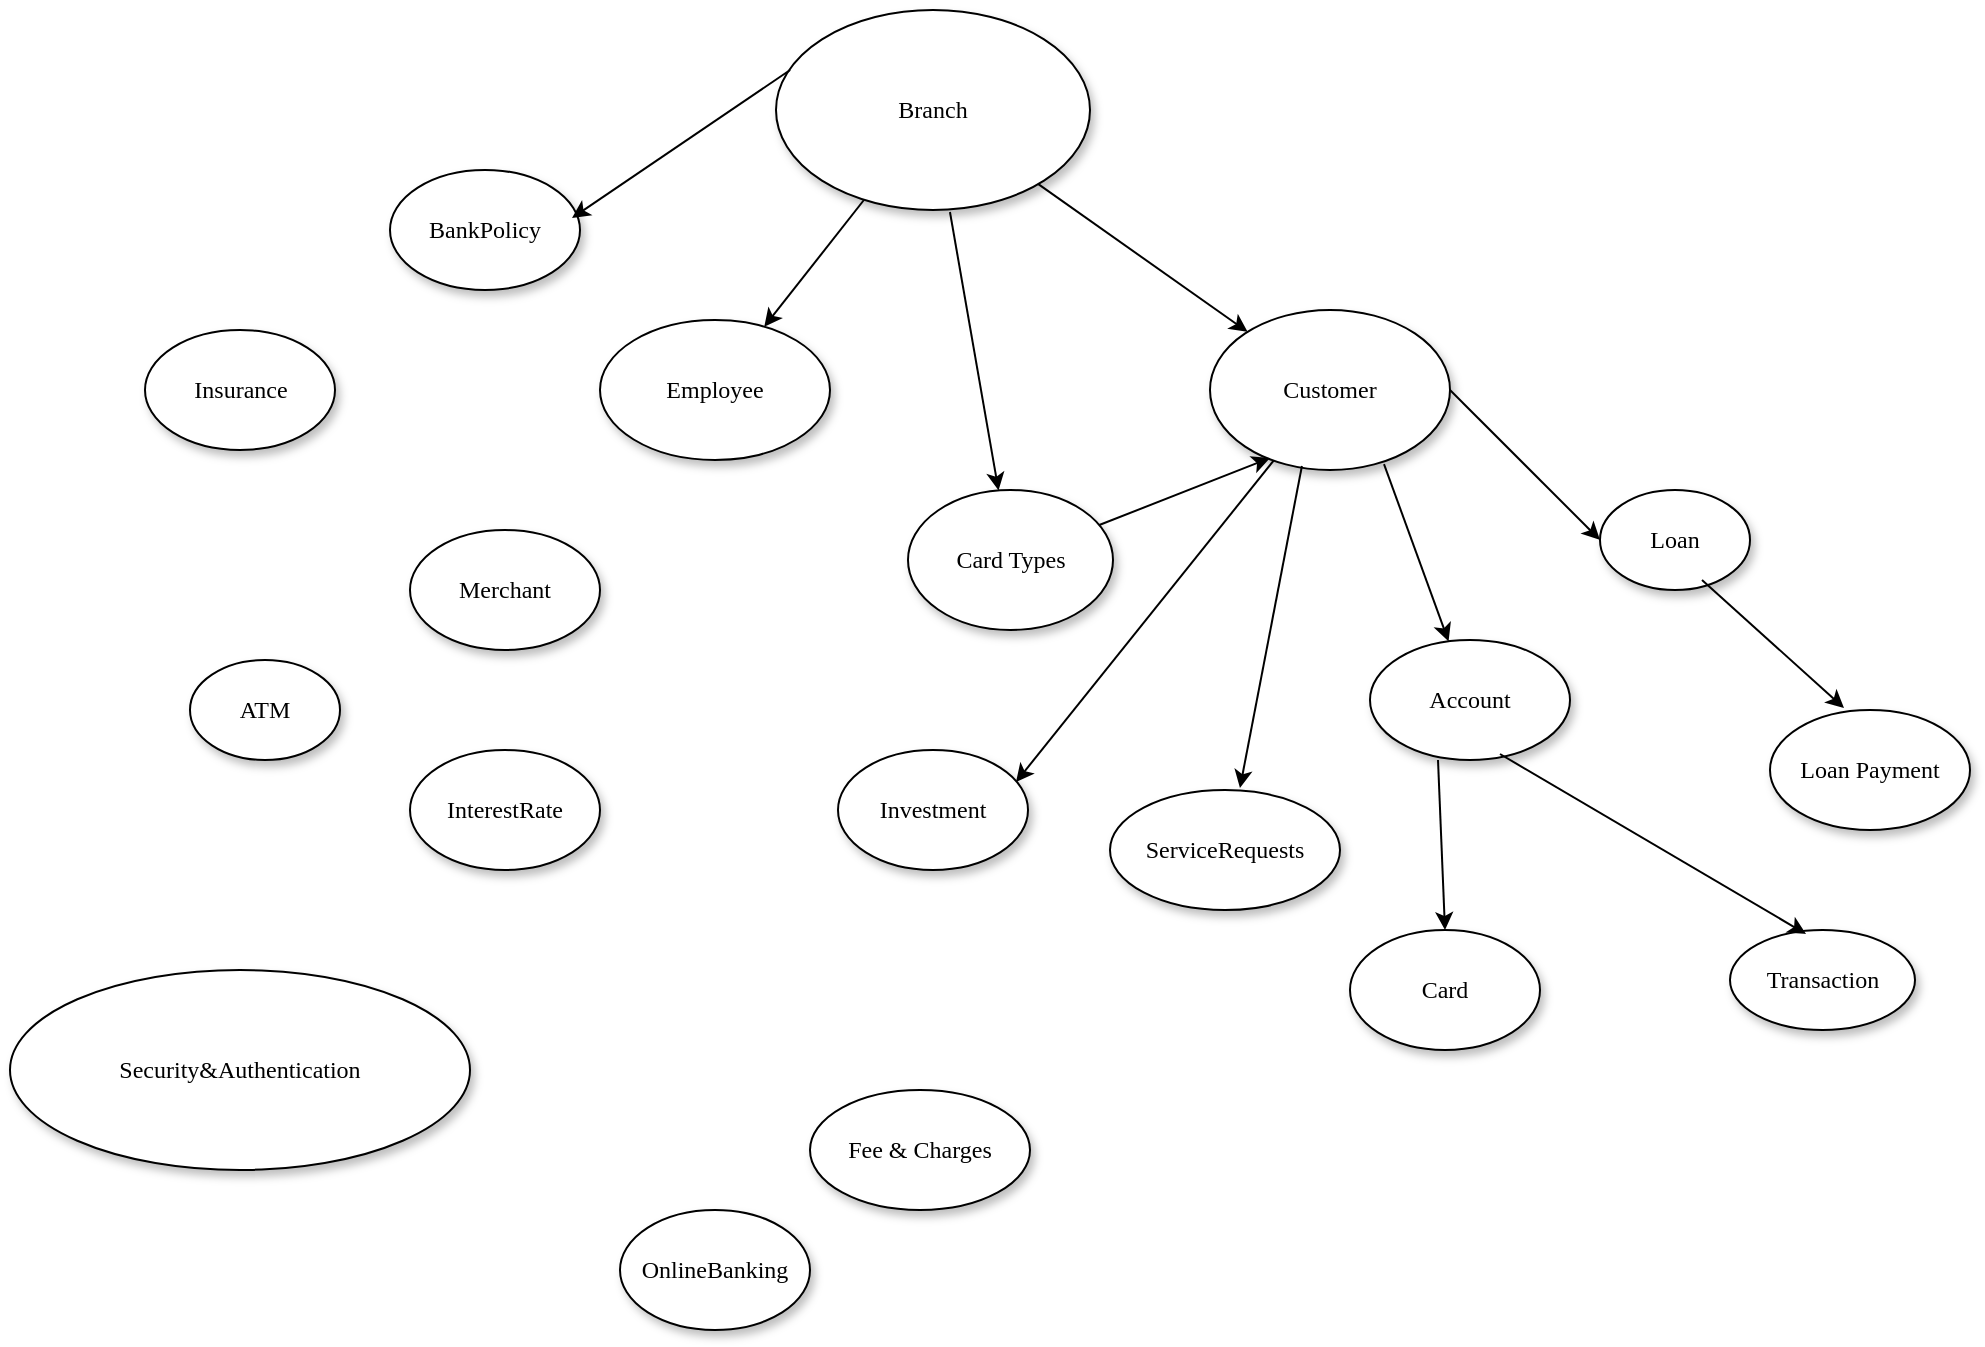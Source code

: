 <mxfile version="26.0.16">
  <diagram name="Page-1" id="42789a77-a242-8287-6e28-9cd8cfd52e62">
    <mxGraphModel dx="1674" dy="1630" grid="1" gridSize="10" guides="1" tooltips="1" connect="1" arrows="1" fold="1" page="1" pageScale="1" pageWidth="1100" pageHeight="850" background="none" math="0" shadow="0">
      <root>
        <mxCell id="0" />
        <mxCell id="1" parent="0" />
        <mxCell id="1ea317790d2ca983-1" value="Customer" style="ellipse;whiteSpace=wrap;html=1;rounded=0;shadow=1;comic=0;labelBackgroundColor=none;strokeWidth=1;fontFamily=Verdana;fontSize=12;align=center;" parent="1" vertex="1">
          <mxGeometry x="650" width="120" height="80" as="geometry" />
        </mxCell>
        <mxCell id="1ea317790d2ca983-2" value="&lt;span&gt;Transaction&lt;/span&gt;" style="ellipse;whiteSpace=wrap;html=1;rounded=0;shadow=1;comic=0;labelBackgroundColor=none;strokeWidth=1;fontFamily=Verdana;fontSize=12;align=center;" parent="1" vertex="1">
          <mxGeometry x="910" y="310" width="92.5" height="50" as="geometry" />
        </mxCell>
        <mxCell id="1ea317790d2ca983-3" value="Loan" style="ellipse;whiteSpace=wrap;html=1;rounded=0;shadow=1;comic=0;labelBackgroundColor=none;strokeWidth=1;fontFamily=Verdana;fontSize=12;align=center;" parent="1" vertex="1">
          <mxGeometry x="845" y="90" width="75" height="50" as="geometry" />
        </mxCell>
        <mxCell id="1ea317790d2ca983-4" value="Loan Payment" style="ellipse;whiteSpace=wrap;html=1;rounded=0;shadow=1;comic=0;labelBackgroundColor=none;strokeWidth=1;fontFamily=Verdana;fontSize=12;align=center;" parent="1" vertex="1">
          <mxGeometry x="930" y="200" width="100" height="60" as="geometry" />
        </mxCell>
        <mxCell id="1ea317790d2ca983-5" value="ATM" style="ellipse;whiteSpace=wrap;html=1;rounded=0;shadow=1;comic=0;labelBackgroundColor=none;strokeWidth=1;fontFamily=Verdana;fontSize=12;align=center;" parent="1" vertex="1">
          <mxGeometry x="140" y="175" width="75" height="50" as="geometry" />
        </mxCell>
        <mxCell id="1ea317790d2ca983-6" value="Employee" style="ellipse;whiteSpace=wrap;html=1;rounded=0;shadow=1;comic=0;labelBackgroundColor=none;strokeWidth=1;fontFamily=Verdana;fontSize=12;align=center;" parent="1" vertex="1">
          <mxGeometry x="345" y="5" width="115" height="70" as="geometry" />
        </mxCell>
        <mxCell id="1ea317790d2ca983-7" value="Branch" style="ellipse;whiteSpace=wrap;html=1;rounded=0;shadow=1;comic=0;labelBackgroundColor=none;strokeWidth=1;fontFamily=Verdana;fontSize=12;align=center;" parent="1" vertex="1">
          <mxGeometry x="433" y="-150" width="157" height="100" as="geometry" />
        </mxCell>
        <mxCell id="1ea317790d2ca983-8" value="Card Types" style="ellipse;whiteSpace=wrap;html=1;rounded=0;shadow=1;comic=0;labelBackgroundColor=none;strokeWidth=1;fontFamily=Verdana;fontSize=12;align=center;" parent="1" vertex="1">
          <mxGeometry x="499" y="90" width="102.5" height="70" as="geometry" />
        </mxCell>
        <mxCell id="1ea317790d2ca983-9" value="Account" style="ellipse;whiteSpace=wrap;html=1;rounded=0;shadow=1;comic=0;labelBackgroundColor=none;strokeWidth=1;fontFamily=Verdana;fontSize=12;align=center;" parent="1" vertex="1">
          <mxGeometry x="730" y="165" width="100" height="60" as="geometry" />
        </mxCell>
        <mxCell id="1ea317790d2ca983-10" value="ServiceRequests" style="ellipse;whiteSpace=wrap;html=1;rounded=0;shadow=1;comic=0;labelBackgroundColor=none;strokeWidth=1;fontFamily=Verdana;fontSize=12;align=center;" parent="1" vertex="1">
          <mxGeometry x="600" y="240" width="115" height="60" as="geometry" />
        </mxCell>
        <mxCell id="1ea317790d2ca983-11" value="OnlineBanking" style="ellipse;whiteSpace=wrap;html=1;rounded=0;shadow=1;comic=0;labelBackgroundColor=none;strokeWidth=1;fontFamily=Verdana;fontSize=12;align=center;" parent="1" vertex="1">
          <mxGeometry x="355" y="450" width="95" height="60" as="geometry" />
        </mxCell>
        <mxCell id="L-mZv3lj2pJlcHnpwfpV-1" value="Card" style="ellipse;whiteSpace=wrap;html=1;rounded=0;shadow=1;comic=0;labelBackgroundColor=none;strokeWidth=1;fontFamily=Verdana;fontSize=12;align=center;" vertex="1" parent="1">
          <mxGeometry x="720" y="310" width="95" height="60" as="geometry" />
        </mxCell>
        <mxCell id="L-mZv3lj2pJlcHnpwfpV-2" value="InterestRate" style="ellipse;whiteSpace=wrap;html=1;rounded=0;shadow=1;comic=0;labelBackgroundColor=none;strokeWidth=1;fontFamily=Verdana;fontSize=12;align=center;" vertex="1" parent="1">
          <mxGeometry x="250" y="220" width="95" height="60" as="geometry" />
        </mxCell>
        <mxCell id="L-mZv3lj2pJlcHnpwfpV-3" value="BankPolicy" style="ellipse;whiteSpace=wrap;html=1;rounded=0;shadow=1;comic=0;labelBackgroundColor=none;strokeWidth=1;fontFamily=Verdana;fontSize=12;align=center;" vertex="1" parent="1">
          <mxGeometry x="240" y="-70" width="95" height="60" as="geometry" />
        </mxCell>
        <mxCell id="L-mZv3lj2pJlcHnpwfpV-4" value="Security&amp;amp;Authentication" style="ellipse;whiteSpace=wrap;html=1;rounded=0;shadow=1;comic=0;labelBackgroundColor=none;strokeWidth=1;fontFamily=Verdana;fontSize=12;align=center;" vertex="1" parent="1">
          <mxGeometry x="50" y="330" width="230" height="100" as="geometry" />
        </mxCell>
        <mxCell id="L-mZv3lj2pJlcHnpwfpV-5" value="Insurance" style="ellipse;whiteSpace=wrap;html=1;rounded=0;shadow=1;comic=0;labelBackgroundColor=none;strokeWidth=1;fontFamily=Verdana;fontSize=12;align=center;" vertex="1" parent="1">
          <mxGeometry x="117.5" y="10" width="95" height="60" as="geometry" />
        </mxCell>
        <mxCell id="L-mZv3lj2pJlcHnpwfpV-6" value="Investment" style="ellipse;whiteSpace=wrap;html=1;rounded=0;shadow=1;comic=0;labelBackgroundColor=none;strokeWidth=1;fontFamily=Verdana;fontSize=12;align=center;" vertex="1" parent="1">
          <mxGeometry x="464" y="220" width="95" height="60" as="geometry" />
        </mxCell>
        <mxCell id="L-mZv3lj2pJlcHnpwfpV-7" value="Merchant" style="ellipse;whiteSpace=wrap;html=1;rounded=0;shadow=1;comic=0;labelBackgroundColor=none;strokeWidth=1;fontFamily=Verdana;fontSize=12;align=center;" vertex="1" parent="1">
          <mxGeometry x="250" y="110" width="95" height="60" as="geometry" />
        </mxCell>
        <mxCell id="L-mZv3lj2pJlcHnpwfpV-8" value="Fee &amp;amp; Charges" style="ellipse;whiteSpace=wrap;html=1;rounded=0;shadow=1;comic=0;labelBackgroundColor=none;strokeWidth=1;fontFamily=Verdana;fontSize=12;align=center;" vertex="1" parent="1">
          <mxGeometry x="450" y="390" width="110" height="60" as="geometry" />
        </mxCell>
        <mxCell id="L-mZv3lj2pJlcHnpwfpV-9" value="" style="endArrow=classic;html=1;rounded=0;" edge="1" parent="1" source="1ea317790d2ca983-7" target="1ea317790d2ca983-1">
          <mxGeometry width="50" height="50" relative="1" as="geometry">
            <mxPoint x="520" y="230" as="sourcePoint" />
            <mxPoint x="570" y="180" as="targetPoint" />
          </mxGeometry>
        </mxCell>
        <mxCell id="L-mZv3lj2pJlcHnpwfpV-10" value="" style="endArrow=classic;html=1;rounded=0;exitX=0.28;exitY=0.95;exitDx=0;exitDy=0;exitPerimeter=0;" edge="1" parent="1" source="1ea317790d2ca983-7" target="1ea317790d2ca983-6">
          <mxGeometry width="50" height="50" relative="1" as="geometry">
            <mxPoint x="520" y="230" as="sourcePoint" />
            <mxPoint x="570" y="180" as="targetPoint" />
          </mxGeometry>
        </mxCell>
        <mxCell id="L-mZv3lj2pJlcHnpwfpV-11" value="" style="endArrow=classic;html=1;rounded=0;exitX=0.554;exitY=1.01;exitDx=0;exitDy=0;exitPerimeter=0;" edge="1" parent="1" source="1ea317790d2ca983-7" target="1ea317790d2ca983-8">
          <mxGeometry width="50" height="50" relative="1" as="geometry">
            <mxPoint x="520" y="230" as="sourcePoint" />
            <mxPoint x="570" y="180" as="targetPoint" />
          </mxGeometry>
        </mxCell>
        <mxCell id="L-mZv3lj2pJlcHnpwfpV-12" value="" style="endArrow=classic;html=1;rounded=0;entryX=0.25;entryY=0.925;entryDx=0;entryDy=0;entryPerimeter=0;" edge="1" parent="1" source="1ea317790d2ca983-8" target="1ea317790d2ca983-1">
          <mxGeometry width="50" height="50" relative="1" as="geometry">
            <mxPoint x="520" y="230" as="sourcePoint" />
            <mxPoint x="570" y="180" as="targetPoint" />
          </mxGeometry>
        </mxCell>
        <mxCell id="L-mZv3lj2pJlcHnpwfpV-13" value="" style="endArrow=classic;html=1;rounded=0;exitX=0.725;exitY=0.963;exitDx=0;exitDy=0;exitPerimeter=0;" edge="1" parent="1" source="1ea317790d2ca983-1" target="1ea317790d2ca983-9">
          <mxGeometry width="50" height="50" relative="1" as="geometry">
            <mxPoint x="520" y="230" as="sourcePoint" />
            <mxPoint x="570" y="180" as="targetPoint" />
          </mxGeometry>
        </mxCell>
        <mxCell id="L-mZv3lj2pJlcHnpwfpV-14" value="" style="endArrow=classic;html=1;rounded=0;exitX=0.65;exitY=0.95;exitDx=0;exitDy=0;exitPerimeter=0;entryX=0.411;entryY=0.04;entryDx=0;entryDy=0;entryPerimeter=0;" edge="1" parent="1" source="1ea317790d2ca983-9" target="1ea317790d2ca983-2">
          <mxGeometry width="50" height="50" relative="1" as="geometry">
            <mxPoint x="520" y="230" as="sourcePoint" />
            <mxPoint x="570" y="180" as="targetPoint" />
          </mxGeometry>
        </mxCell>
        <mxCell id="L-mZv3lj2pJlcHnpwfpV-15" value="" style="endArrow=classic;html=1;rounded=0;exitX=1;exitY=0.5;exitDx=0;exitDy=0;entryX=0;entryY=0.5;entryDx=0;entryDy=0;" edge="1" parent="1" source="1ea317790d2ca983-1" target="1ea317790d2ca983-3">
          <mxGeometry width="50" height="50" relative="1" as="geometry">
            <mxPoint x="520" y="230" as="sourcePoint" />
            <mxPoint x="570" y="180" as="targetPoint" />
          </mxGeometry>
        </mxCell>
        <mxCell id="L-mZv3lj2pJlcHnpwfpV-16" value="" style="endArrow=classic;html=1;rounded=0;exitX=0.68;exitY=0.9;exitDx=0;exitDy=0;exitPerimeter=0;entryX=0.37;entryY=-0.017;entryDx=0;entryDy=0;entryPerimeter=0;" edge="1" parent="1" source="1ea317790d2ca983-3" target="1ea317790d2ca983-4">
          <mxGeometry width="50" height="50" relative="1" as="geometry">
            <mxPoint x="520" y="230" as="sourcePoint" />
            <mxPoint x="570" y="180" as="targetPoint" />
          </mxGeometry>
        </mxCell>
        <mxCell id="L-mZv3lj2pJlcHnpwfpV-19" value="" style="endArrow=classic;html=1;rounded=0;exitX=0.383;exitY=0.975;exitDx=0;exitDy=0;exitPerimeter=0;entryX=0.565;entryY=-0.017;entryDx=0;entryDy=0;entryPerimeter=0;" edge="1" parent="1" source="1ea317790d2ca983-1" target="1ea317790d2ca983-10">
          <mxGeometry width="50" height="50" relative="1" as="geometry">
            <mxPoint x="520" y="230" as="sourcePoint" />
            <mxPoint x="570" y="180" as="targetPoint" />
          </mxGeometry>
        </mxCell>
        <mxCell id="L-mZv3lj2pJlcHnpwfpV-20" value="" style="endArrow=classic;html=1;rounded=0;exitX=0.045;exitY=0.3;exitDx=0;exitDy=0;exitPerimeter=0;entryX=0.958;entryY=0.4;entryDx=0;entryDy=0;entryPerimeter=0;" edge="1" parent="1" source="1ea317790d2ca983-7" target="L-mZv3lj2pJlcHnpwfpV-3">
          <mxGeometry width="50" height="50" relative="1" as="geometry">
            <mxPoint x="520" y="230" as="sourcePoint" />
            <mxPoint x="570" y="180" as="targetPoint" />
          </mxGeometry>
        </mxCell>
        <mxCell id="L-mZv3lj2pJlcHnpwfpV-23" value="" style="endArrow=classic;html=1;rounded=0;entryX=0.937;entryY=0.267;entryDx=0;entryDy=0;entryPerimeter=0;" edge="1" parent="1" source="1ea317790d2ca983-1" target="L-mZv3lj2pJlcHnpwfpV-6">
          <mxGeometry width="50" height="50" relative="1" as="geometry">
            <mxPoint x="520" y="230" as="sourcePoint" />
            <mxPoint x="570" y="180" as="targetPoint" />
          </mxGeometry>
        </mxCell>
        <mxCell id="L-mZv3lj2pJlcHnpwfpV-24" value="" style="endArrow=classic;html=1;rounded=0;entryX=0.5;entryY=0;entryDx=0;entryDy=0;exitX=0.34;exitY=1;exitDx=0;exitDy=0;exitPerimeter=0;" edge="1" parent="1" source="1ea317790d2ca983-9" target="L-mZv3lj2pJlcHnpwfpV-1">
          <mxGeometry width="50" height="50" relative="1" as="geometry">
            <mxPoint x="520" y="230" as="sourcePoint" />
            <mxPoint x="570" y="180" as="targetPoint" />
          </mxGeometry>
        </mxCell>
      </root>
    </mxGraphModel>
  </diagram>
</mxfile>

